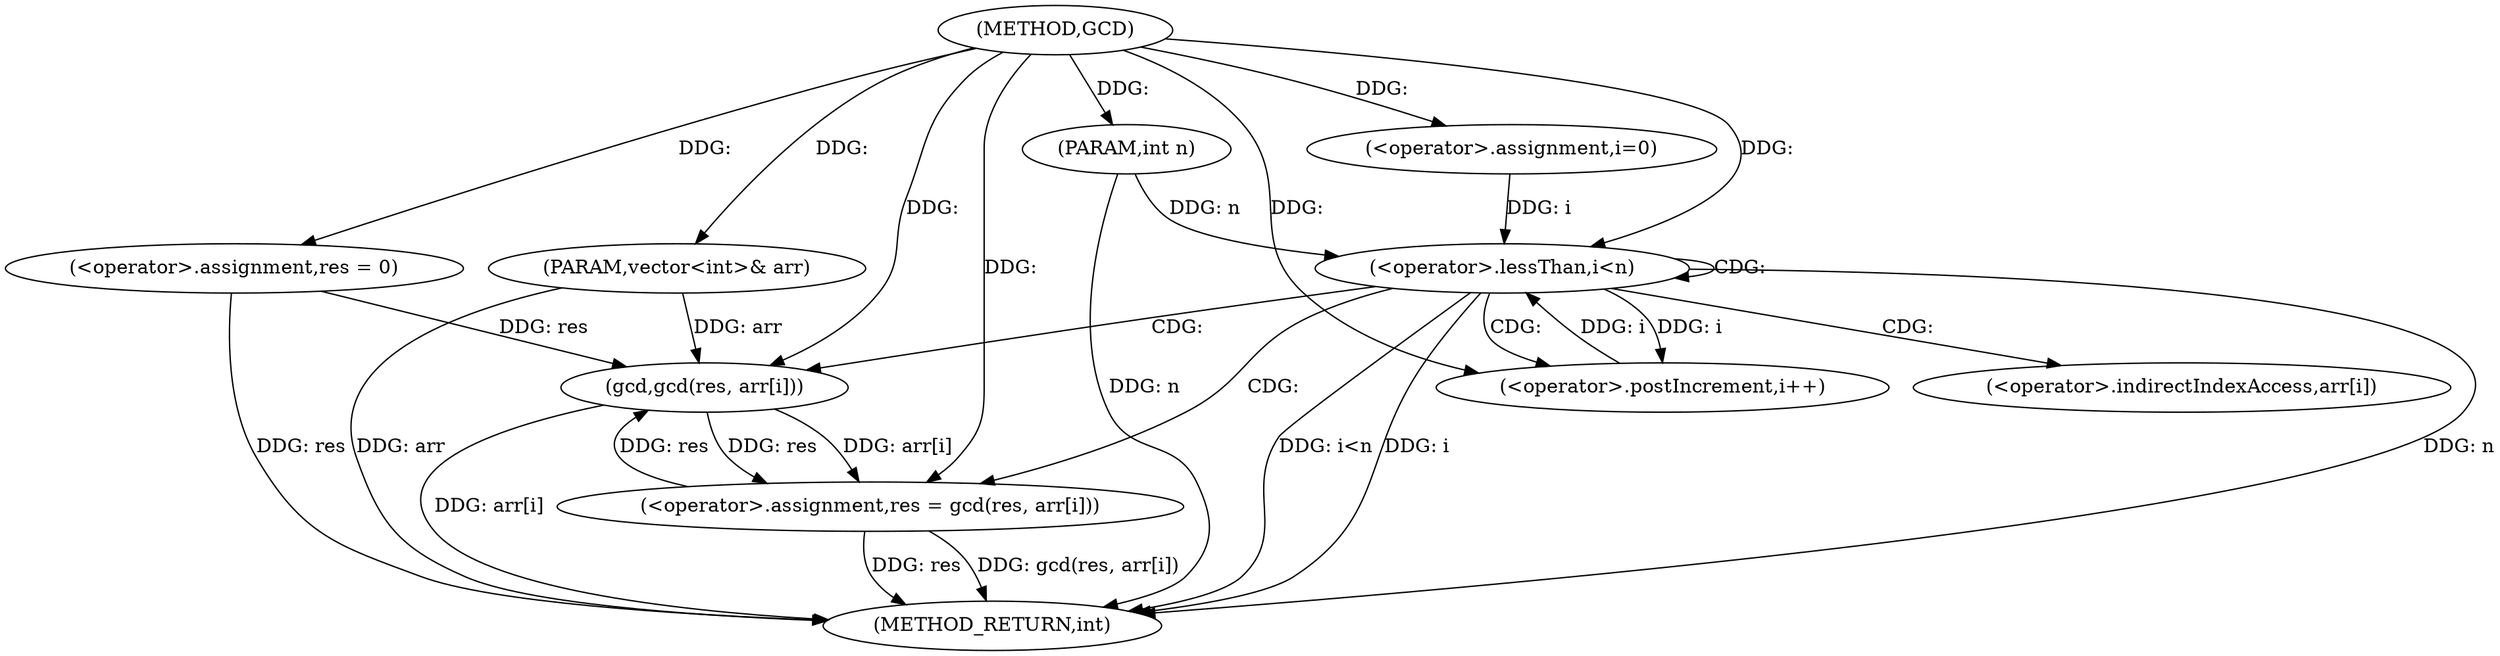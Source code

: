 digraph "GCD" {  
"1000232" [label = "(METHOD,GCD)" ]
"1000258" [label = "(METHOD_RETURN,int)" ]
"1000233" [label = "(PARAM,vector<int>& arr)" ]
"1000234" [label = "(PARAM,int n)" ]
"1000237" [label = "(<operator>.assignment,res = 0)" ]
"1000242" [label = "(<operator>.assignment,i=0)" ]
"1000245" [label = "(<operator>.lessThan,i<n)" ]
"1000248" [label = "(<operator>.postIncrement,i++)" ]
"1000251" [label = "(<operator>.assignment,res = gcd(res, arr[i]))" ]
"1000253" [label = "(gcd,gcd(res, arr[i]))" ]
"1000255" [label = "(<operator>.indirectIndexAccess,arr[i])" ]
  "1000233" -> "1000258"  [ label = "DDG: arr"] 
  "1000234" -> "1000258"  [ label = "DDG: n"] 
  "1000237" -> "1000258"  [ label = "DDG: res"] 
  "1000245" -> "1000258"  [ label = "DDG: i"] 
  "1000245" -> "1000258"  [ label = "DDG: n"] 
  "1000245" -> "1000258"  [ label = "DDG: i<n"] 
  "1000251" -> "1000258"  [ label = "DDG: res"] 
  "1000253" -> "1000258"  [ label = "DDG: arr[i]"] 
  "1000251" -> "1000258"  [ label = "DDG: gcd(res, arr[i])"] 
  "1000232" -> "1000233"  [ label = "DDG: "] 
  "1000232" -> "1000234"  [ label = "DDG: "] 
  "1000232" -> "1000237"  [ label = "DDG: "] 
  "1000232" -> "1000242"  [ label = "DDG: "] 
  "1000242" -> "1000245"  [ label = "DDG: i"] 
  "1000248" -> "1000245"  [ label = "DDG: i"] 
  "1000232" -> "1000245"  [ label = "DDG: "] 
  "1000234" -> "1000245"  [ label = "DDG: n"] 
  "1000245" -> "1000248"  [ label = "DDG: i"] 
  "1000232" -> "1000248"  [ label = "DDG: "] 
  "1000253" -> "1000251"  [ label = "DDG: arr[i]"] 
  "1000253" -> "1000251"  [ label = "DDG: res"] 
  "1000232" -> "1000251"  [ label = "DDG: "] 
  "1000237" -> "1000253"  [ label = "DDG: res"] 
  "1000251" -> "1000253"  [ label = "DDG: res"] 
  "1000232" -> "1000253"  [ label = "DDG: "] 
  "1000233" -> "1000253"  [ label = "DDG: arr"] 
  "1000245" -> "1000248"  [ label = "CDG: "] 
  "1000245" -> "1000255"  [ label = "CDG: "] 
  "1000245" -> "1000253"  [ label = "CDG: "] 
  "1000245" -> "1000245"  [ label = "CDG: "] 
  "1000245" -> "1000251"  [ label = "CDG: "] 
}
